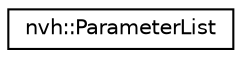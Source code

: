 digraph "Graphical Class Hierarchy"
{
 // LATEX_PDF_SIZE
  edge [fontname="Helvetica",fontsize="10",labelfontname="Helvetica",labelfontsize="10"];
  node [fontname="Helvetica",fontsize="10",shape=record];
  rankdir="LR";
  Node0 [label="nvh::ParameterList",height=0.2,width=0.4,color="black", fillcolor="white", style="filled",URL="$classnvh_1_1_parameter_list.html",tooltip=" "];
}

